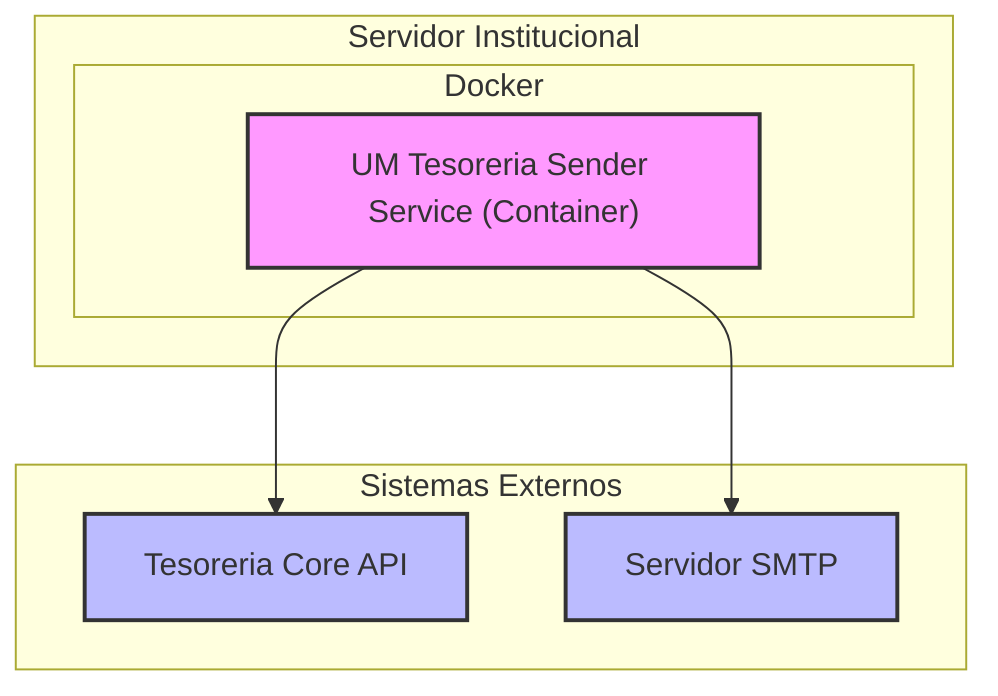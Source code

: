 graph TD
    subgraph "Servidor Institucional"
        subgraph "Docker"
            A["UM Tesoreria Sender Service (Container)"];
        end
    end

    subgraph "Sistemas Externos"
        B["Tesoreria Core API"];
        C["Servidor SMTP"];
    end

    A --> B;
    A --> C;

    style A fill:#f9f,stroke:#333,stroke-width:2px
    style B fill:#bbf,stroke:#333,stroke-width:2px
    style C fill:#bbf,stroke:#333,stroke-width:2px